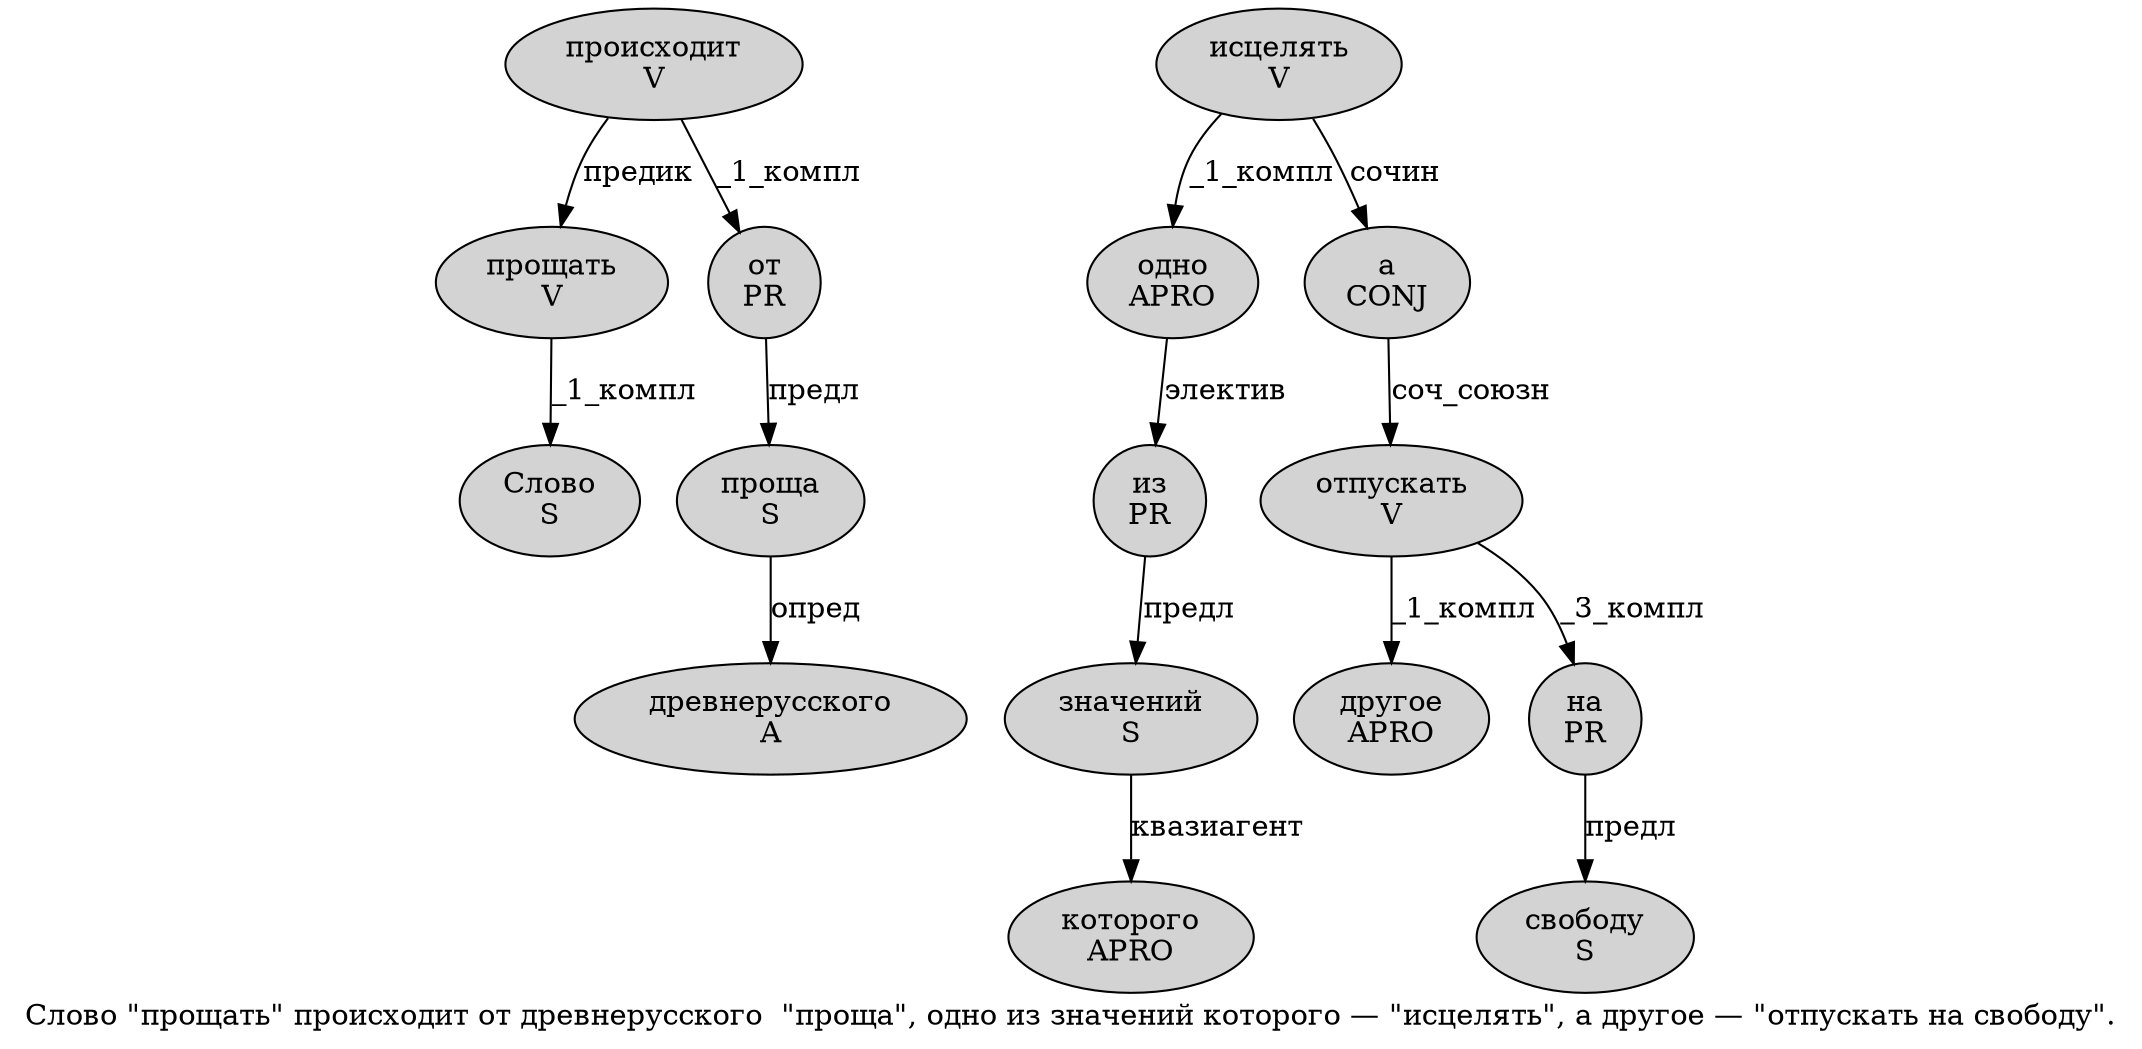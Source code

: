 digraph SENTENCE_912 {
	graph [label="Слово \"прощать\" происходит от древнерусского  \"проща\", одно из значений которого — \"исцелять\", а другое — \"отпускать на свободу\"."]
	node [style=filled]
		0 [label="Слово
S" color="" fillcolor=lightgray penwidth=1 shape=ellipse]
		2 [label="прощать
V" color="" fillcolor=lightgray penwidth=1 shape=ellipse]
		4 [label="происходит
V" color="" fillcolor=lightgray penwidth=1 shape=ellipse]
		5 [label="от
PR" color="" fillcolor=lightgray penwidth=1 shape=ellipse]
		6 [label="древнерусского
A" color="" fillcolor=lightgray penwidth=1 shape=ellipse]
		8 [label="проща
S" color="" fillcolor=lightgray penwidth=1 shape=ellipse]
		11 [label="одно
APRO" color="" fillcolor=lightgray penwidth=1 shape=ellipse]
		12 [label="из
PR" color="" fillcolor=lightgray penwidth=1 shape=ellipse]
		13 [label="значений
S" color="" fillcolor=lightgray penwidth=1 shape=ellipse]
		14 [label="которого
APRO" color="" fillcolor=lightgray penwidth=1 shape=ellipse]
		17 [label="исцелять
V" color="" fillcolor=lightgray penwidth=1 shape=ellipse]
		20 [label="а
CONJ" color="" fillcolor=lightgray penwidth=1 shape=ellipse]
		21 [label="другое
APRO" color="" fillcolor=lightgray penwidth=1 shape=ellipse]
		24 [label="отпускать
V" color="" fillcolor=lightgray penwidth=1 shape=ellipse]
		25 [label="на
PR" color="" fillcolor=lightgray penwidth=1 shape=ellipse]
		26 [label="свободу
S" color="" fillcolor=lightgray penwidth=1 shape=ellipse]
			8 -> 6 [label="опред"]
			2 -> 0 [label="_1_компл"]
			13 -> 14 [label="квазиагент"]
			20 -> 24 [label="соч_союзн"]
			11 -> 12 [label="электив"]
			5 -> 8 [label="предл"]
			17 -> 11 [label="_1_компл"]
			17 -> 20 [label="сочин"]
			4 -> 2 [label="предик"]
			4 -> 5 [label="_1_компл"]
			24 -> 21 [label="_1_компл"]
			24 -> 25 [label="_3_компл"]
			12 -> 13 [label="предл"]
			25 -> 26 [label="предл"]
}